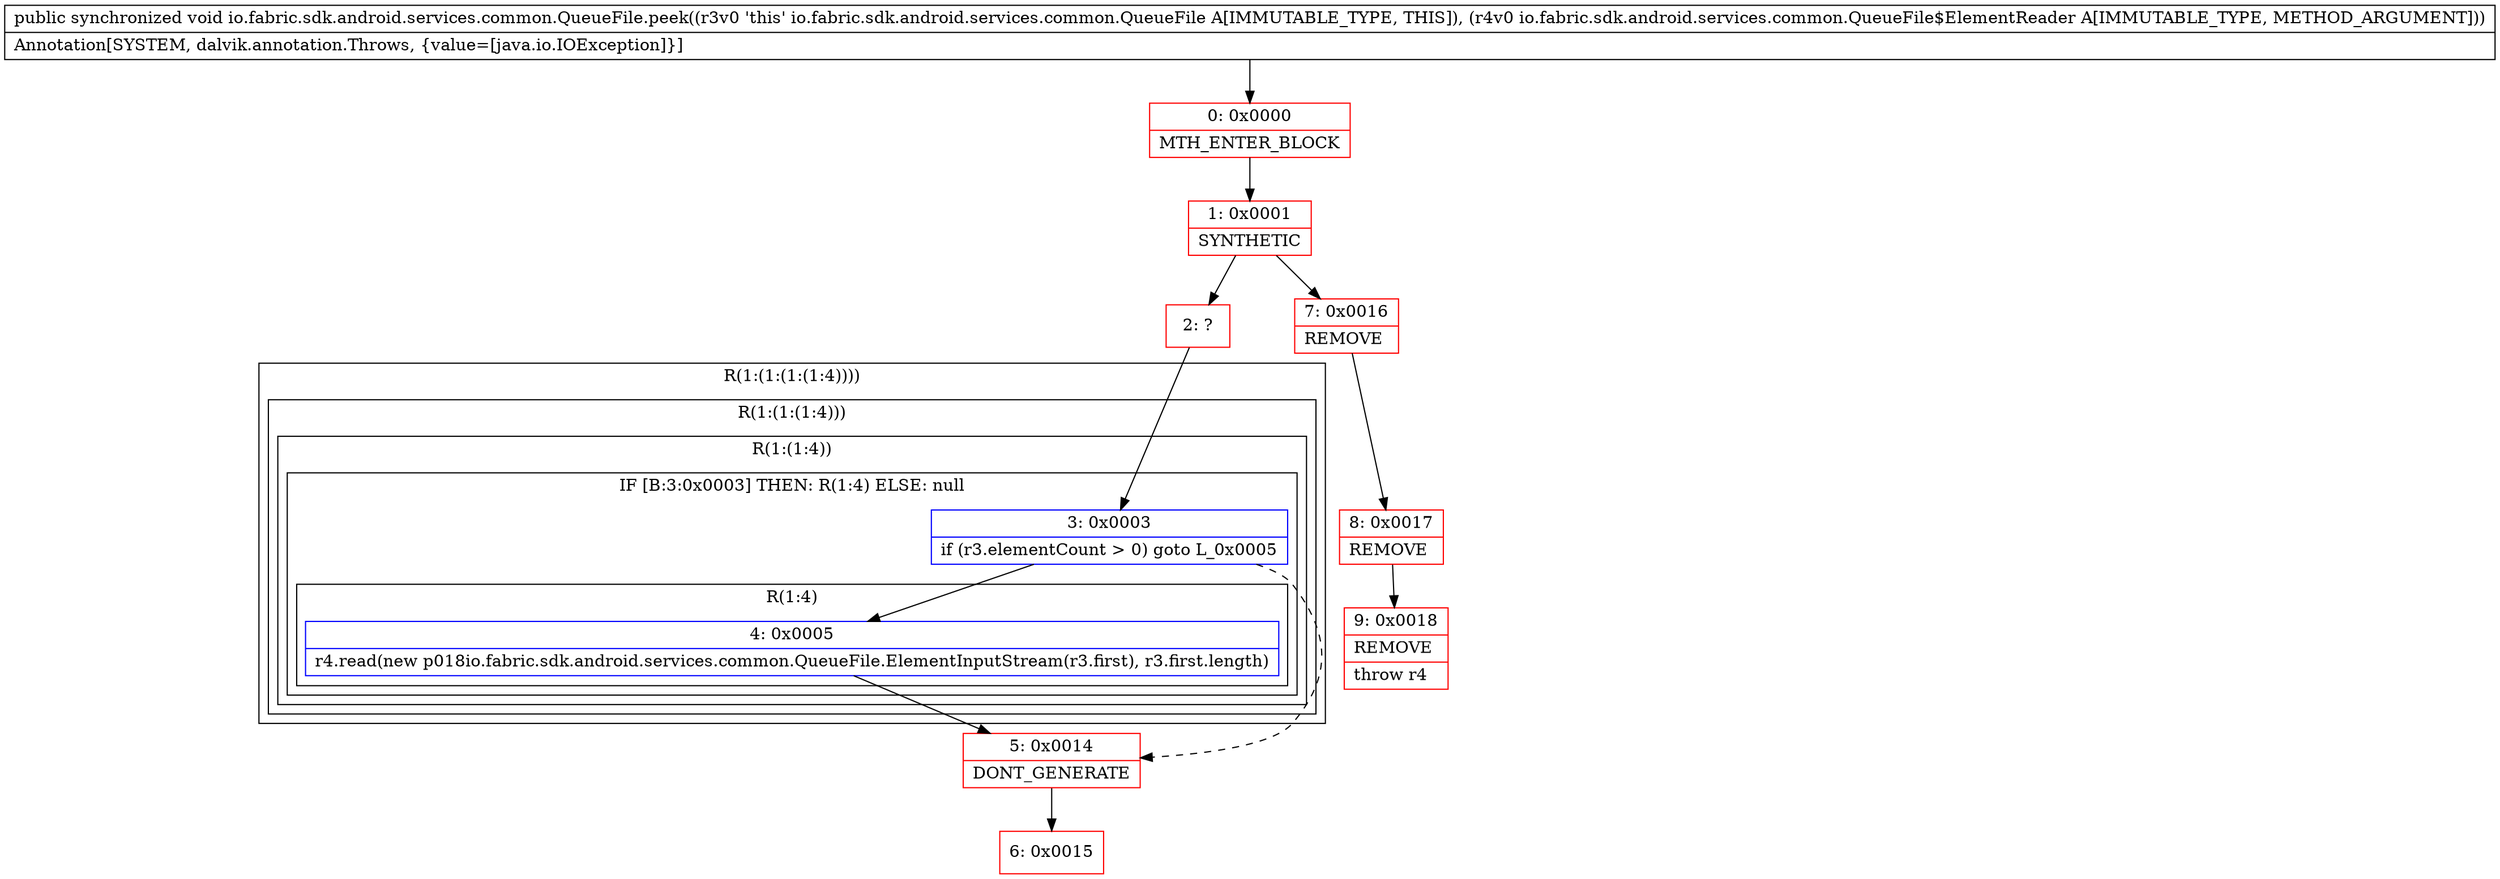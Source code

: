 digraph "CFG forio.fabric.sdk.android.services.common.QueueFile.peek(Lio\/fabric\/sdk\/android\/services\/common\/QueueFile$ElementReader;)V" {
subgraph cluster_Region_1102380738 {
label = "R(1:(1:(1:(1:4))))";
node [shape=record,color=blue];
subgraph cluster_Region_1712301716 {
label = "R(1:(1:(1:4)))";
node [shape=record,color=blue];
subgraph cluster_Region_1481001640 {
label = "R(1:(1:4))";
node [shape=record,color=blue];
subgraph cluster_IfRegion_140056671 {
label = "IF [B:3:0x0003] THEN: R(1:4) ELSE: null";
node [shape=record,color=blue];
Node_3 [shape=record,label="{3\:\ 0x0003|if (r3.elementCount \> 0) goto L_0x0005\l}"];
subgraph cluster_Region_1853732216 {
label = "R(1:4)";
node [shape=record,color=blue];
Node_4 [shape=record,label="{4\:\ 0x0005|r4.read(new p018io.fabric.sdk.android.services.common.QueueFile.ElementInputStream(r3.first), r3.first.length)\l}"];
}
}
}
}
}
Node_0 [shape=record,color=red,label="{0\:\ 0x0000|MTH_ENTER_BLOCK\l}"];
Node_1 [shape=record,color=red,label="{1\:\ 0x0001|SYNTHETIC\l}"];
Node_2 [shape=record,color=red,label="{2\:\ ?}"];
Node_5 [shape=record,color=red,label="{5\:\ 0x0014|DONT_GENERATE\l}"];
Node_6 [shape=record,color=red,label="{6\:\ 0x0015}"];
Node_7 [shape=record,color=red,label="{7\:\ 0x0016|REMOVE\l}"];
Node_8 [shape=record,color=red,label="{8\:\ 0x0017|REMOVE\l}"];
Node_9 [shape=record,color=red,label="{9\:\ 0x0018|REMOVE\l|throw r4\l}"];
MethodNode[shape=record,label="{public synchronized void io.fabric.sdk.android.services.common.QueueFile.peek((r3v0 'this' io.fabric.sdk.android.services.common.QueueFile A[IMMUTABLE_TYPE, THIS]), (r4v0 io.fabric.sdk.android.services.common.QueueFile$ElementReader A[IMMUTABLE_TYPE, METHOD_ARGUMENT]))  | Annotation[SYSTEM, dalvik.annotation.Throws, \{value=[java.io.IOException]\}]\l}"];
MethodNode -> Node_0;
Node_3 -> Node_4;
Node_3 -> Node_5[style=dashed];
Node_4 -> Node_5;
Node_0 -> Node_1;
Node_1 -> Node_2;
Node_1 -> Node_7;
Node_2 -> Node_3;
Node_5 -> Node_6;
Node_7 -> Node_8;
Node_8 -> Node_9;
}


